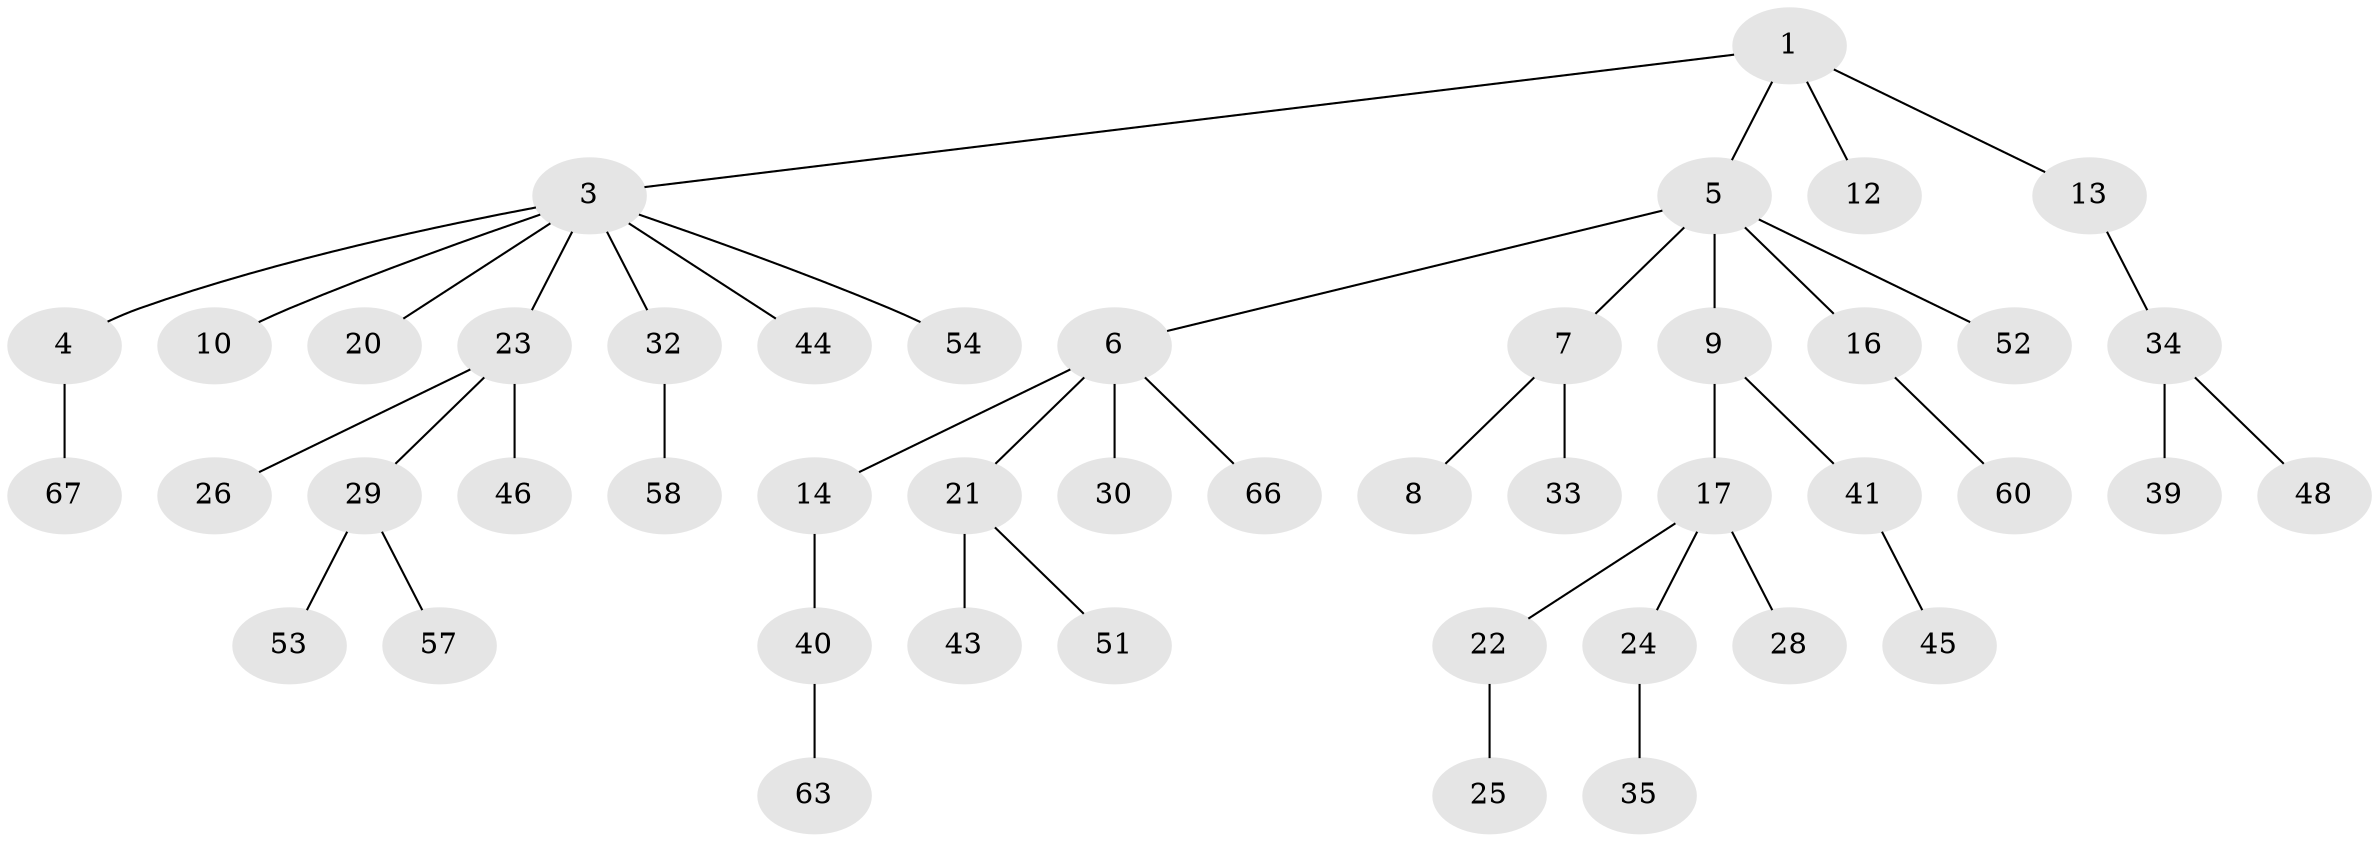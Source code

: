 // original degree distribution, {2: 0.18840579710144928, 4: 0.08695652173913043, 6: 0.028985507246376812, 3: 0.15942028985507245, 1: 0.5217391304347826, 5: 0.014492753623188406}
// Generated by graph-tools (version 1.1) at 2025/42/03/06/25 10:42:02]
// undirected, 46 vertices, 45 edges
graph export_dot {
graph [start="1"]
  node [color=gray90,style=filled];
  1 [super="+2"];
  3 [super="+11"];
  4 [super="+27"];
  5 [super="+49"];
  6 [super="+19"];
  7 [super="+15"];
  8;
  9 [super="+36"];
  10;
  12;
  13 [super="+18"];
  14 [super="+47"];
  16 [super="+50"];
  17;
  20;
  21 [super="+42"];
  22 [super="+37"];
  23 [super="+68"];
  24 [super="+69"];
  25;
  26;
  28 [super="+55"];
  29 [super="+31"];
  30 [super="+62"];
  32 [super="+65"];
  33;
  34 [super="+38"];
  35 [super="+64"];
  39;
  40 [super="+59"];
  41;
  43;
  44;
  45;
  46;
  48;
  51;
  52 [super="+56"];
  53 [super="+61"];
  54;
  57;
  58;
  60;
  63;
  66;
  67;
  1 -- 13;
  1 -- 3;
  1 -- 12;
  1 -- 5;
  3 -- 4;
  3 -- 10;
  3 -- 20;
  3 -- 44;
  3 -- 32;
  3 -- 54;
  3 -- 23;
  4 -- 67;
  5 -- 6;
  5 -- 7;
  5 -- 9;
  5 -- 16;
  5 -- 52;
  6 -- 14;
  6 -- 66;
  6 -- 21;
  6 -- 30;
  7 -- 8;
  7 -- 33;
  9 -- 17;
  9 -- 41;
  13 -- 34;
  14 -- 40;
  16 -- 60;
  17 -- 22;
  17 -- 24;
  17 -- 28;
  21 -- 43;
  21 -- 51;
  22 -- 25;
  23 -- 26;
  23 -- 29;
  23 -- 46;
  24 -- 35;
  29 -- 57;
  29 -- 53;
  32 -- 58;
  34 -- 48;
  34 -- 39;
  40 -- 63;
  41 -- 45;
}
